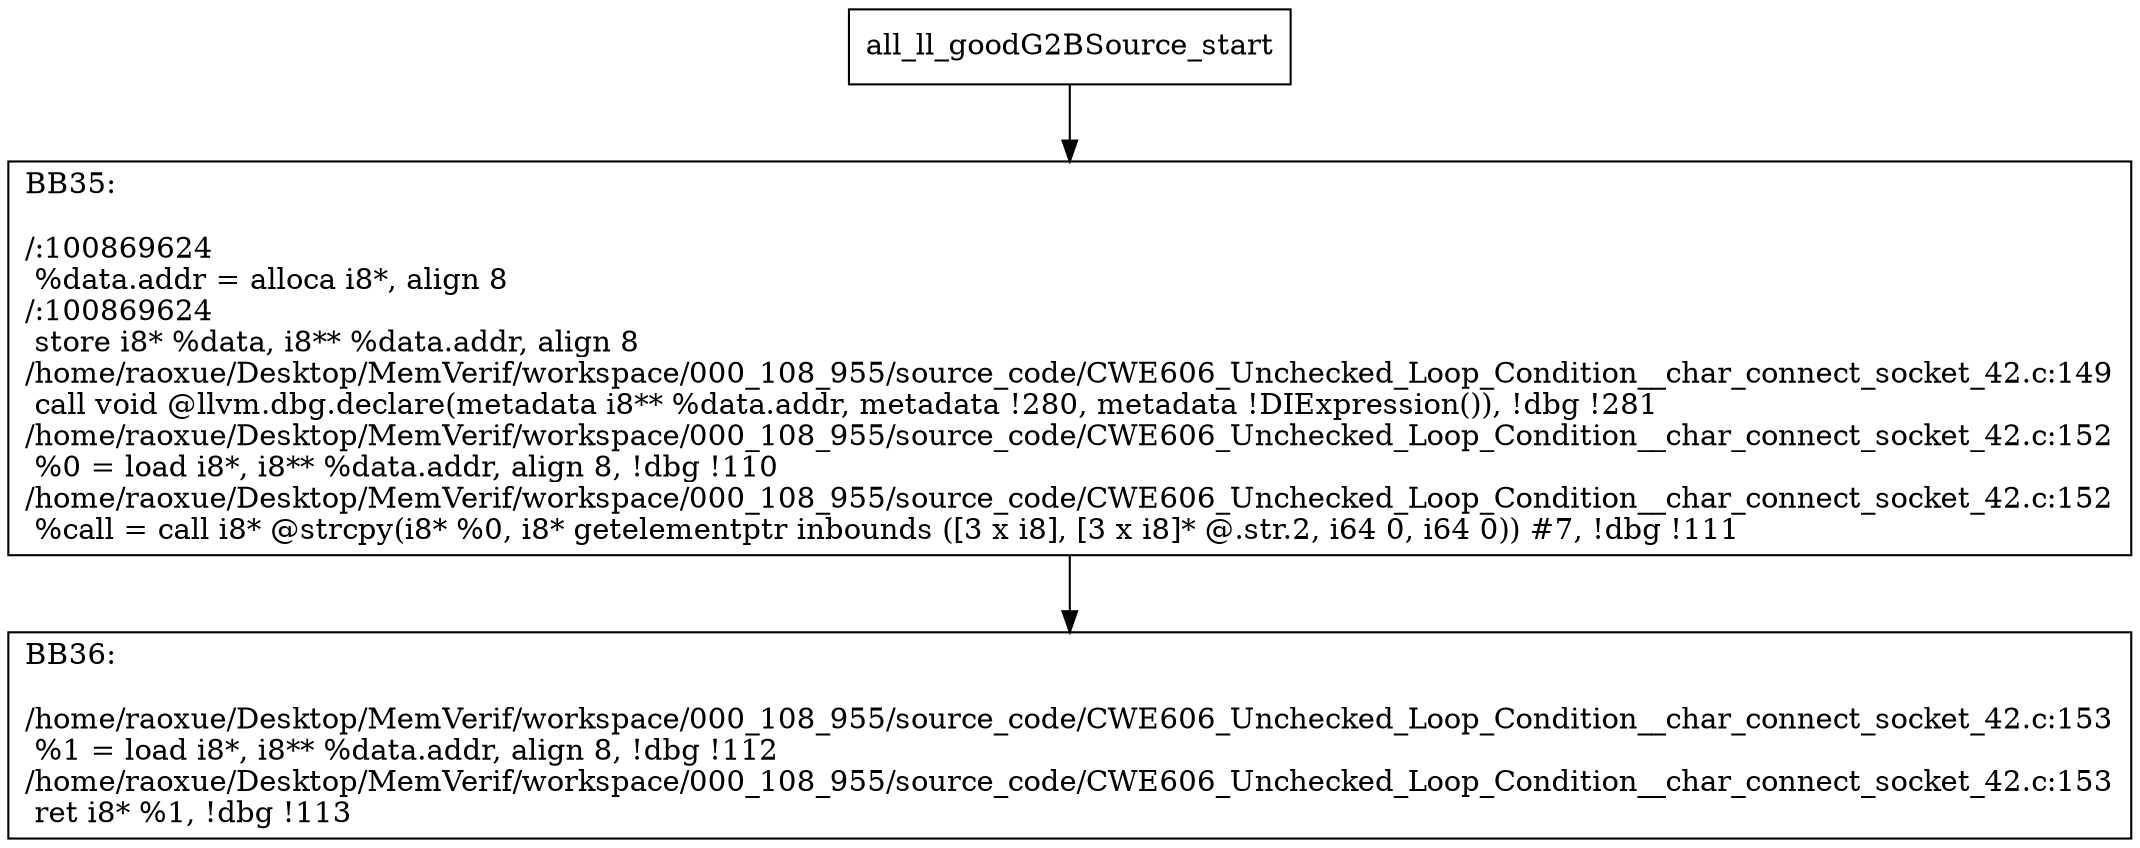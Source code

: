 digraph "CFG for'all_ll_goodG2BSource' function" {
	BBall_ll_goodG2BSource_start[shape=record,label="{all_ll_goodG2BSource_start}"];
	BBall_ll_goodG2BSource_start-> all_ll_goodG2BSourceBB35;
	all_ll_goodG2BSourceBB35 [shape=record, label="{BB35:\l\l/:100869624\l
  %data.addr = alloca i8*, align 8\l
/:100869624\l
  store i8* %data, i8** %data.addr, align 8\l
/home/raoxue/Desktop/MemVerif/workspace/000_108_955/source_code/CWE606_Unchecked_Loop_Condition__char_connect_socket_42.c:149\l
  call void @llvm.dbg.declare(metadata i8** %data.addr, metadata !280, metadata !DIExpression()), !dbg !281\l
/home/raoxue/Desktop/MemVerif/workspace/000_108_955/source_code/CWE606_Unchecked_Loop_Condition__char_connect_socket_42.c:152\l
  %0 = load i8*, i8** %data.addr, align 8, !dbg !110\l
/home/raoxue/Desktop/MemVerif/workspace/000_108_955/source_code/CWE606_Unchecked_Loop_Condition__char_connect_socket_42.c:152\l
  %call = call i8* @strcpy(i8* %0, i8* getelementptr inbounds ([3 x i8], [3 x i8]* @.str.2, i64 0, i64 0)) #7, !dbg !111\l
}"];
	all_ll_goodG2BSourceBB35-> all_ll_goodG2BSourceBB36;
	all_ll_goodG2BSourceBB36 [shape=record, label="{BB36:\l\l/home/raoxue/Desktop/MemVerif/workspace/000_108_955/source_code/CWE606_Unchecked_Loop_Condition__char_connect_socket_42.c:153\l
  %1 = load i8*, i8** %data.addr, align 8, !dbg !112\l
/home/raoxue/Desktop/MemVerif/workspace/000_108_955/source_code/CWE606_Unchecked_Loop_Condition__char_connect_socket_42.c:153\l
  ret i8* %1, !dbg !113\l
}"];
}
